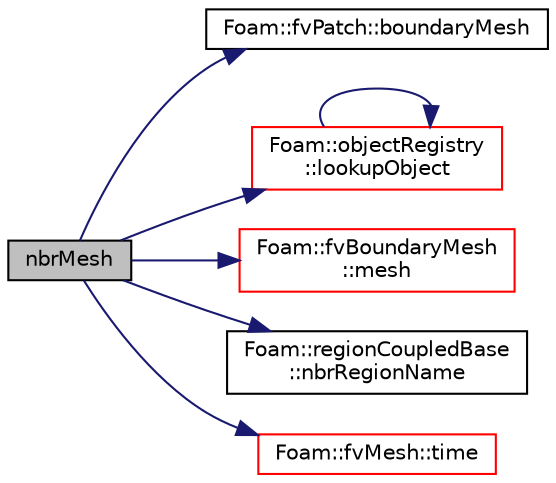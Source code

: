 digraph "nbrMesh"
{
  bgcolor="transparent";
  edge [fontname="Helvetica",fontsize="10",labelfontname="Helvetica",labelfontsize="10"];
  node [fontname="Helvetica",fontsize="10",shape=record];
  rankdir="LR";
  Node697 [label="nbrMesh",height=0.2,width=0.4,color="black", fillcolor="grey75", style="filled", fontcolor="black"];
  Node697 -> Node698 [color="midnightblue",fontsize="10",style="solid",fontname="Helvetica"];
  Node698 [label="Foam::fvPatch::boundaryMesh",height=0.2,width=0.4,color="black",URL="$a23693.html#adeb163bcd9dd47dcdc4a8f2ccf1c53eb",tooltip="Return boundaryMesh reference. "];
  Node697 -> Node699 [color="midnightblue",fontsize="10",style="solid",fontname="Helvetica"];
  Node699 [label="Foam::objectRegistry\l::lookupObject",height=0.2,width=0.4,color="red",URL="$a27433.html#a8b49296f8410366342c524250612c2aa",tooltip="Lookup and return the object of the given Type. "];
  Node699 -> Node699 [color="midnightblue",fontsize="10",style="solid",fontname="Helvetica"];
  Node697 -> Node750 [color="midnightblue",fontsize="10",style="solid",fontname="Helvetica"];
  Node750 [label="Foam::fvBoundaryMesh\l::mesh",height=0.2,width=0.4,color="red",URL="$a23589.html#a470f06cfb9b6ee887cd85d63de275607",tooltip="Return the mesh reference. "];
  Node697 -> Node774 [color="midnightblue",fontsize="10",style="solid",fontname="Helvetica"];
  Node774 [label="Foam::regionCoupledBase\l::nbrRegionName",height=0.2,width=0.4,color="black",URL="$a26313.html#a20fe4642c2e0a69119be87338fc27e6d",tooltip="Neighbour region name. "];
  Node697 -> Node775 [color="midnightblue",fontsize="10",style="solid",fontname="Helvetica"];
  Node775 [label="Foam::fvMesh::time",height=0.2,width=0.4,color="red",URL="$a23593.html#a0d94096809fe3376b29a2a29ca11bb18",tooltip="Return the top-level database. "];
}
